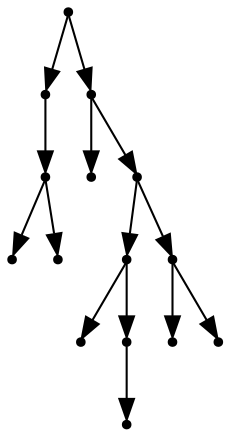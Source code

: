 digraph {
  14 [shape=point];
  3 [shape=point];
  2 [shape=point];
  0 [shape=point];
  1 [shape=point];
  13 [shape=point];
  4 [shape=point];
  12 [shape=point];
  8 [shape=point];
  5 [shape=point];
  7 [shape=point];
  6 [shape=point];
  11 [shape=point];
  9 [shape=point];
  10 [shape=point];
14 -> 3;
3 -> 2;
2 -> 0;
2 -> 1;
14 -> 13;
13 -> 4;
13 -> 12;
12 -> 8;
8 -> 5;
8 -> 7;
7 -> 6;
12 -> 11;
11 -> 9;
11 -> 10;
}
